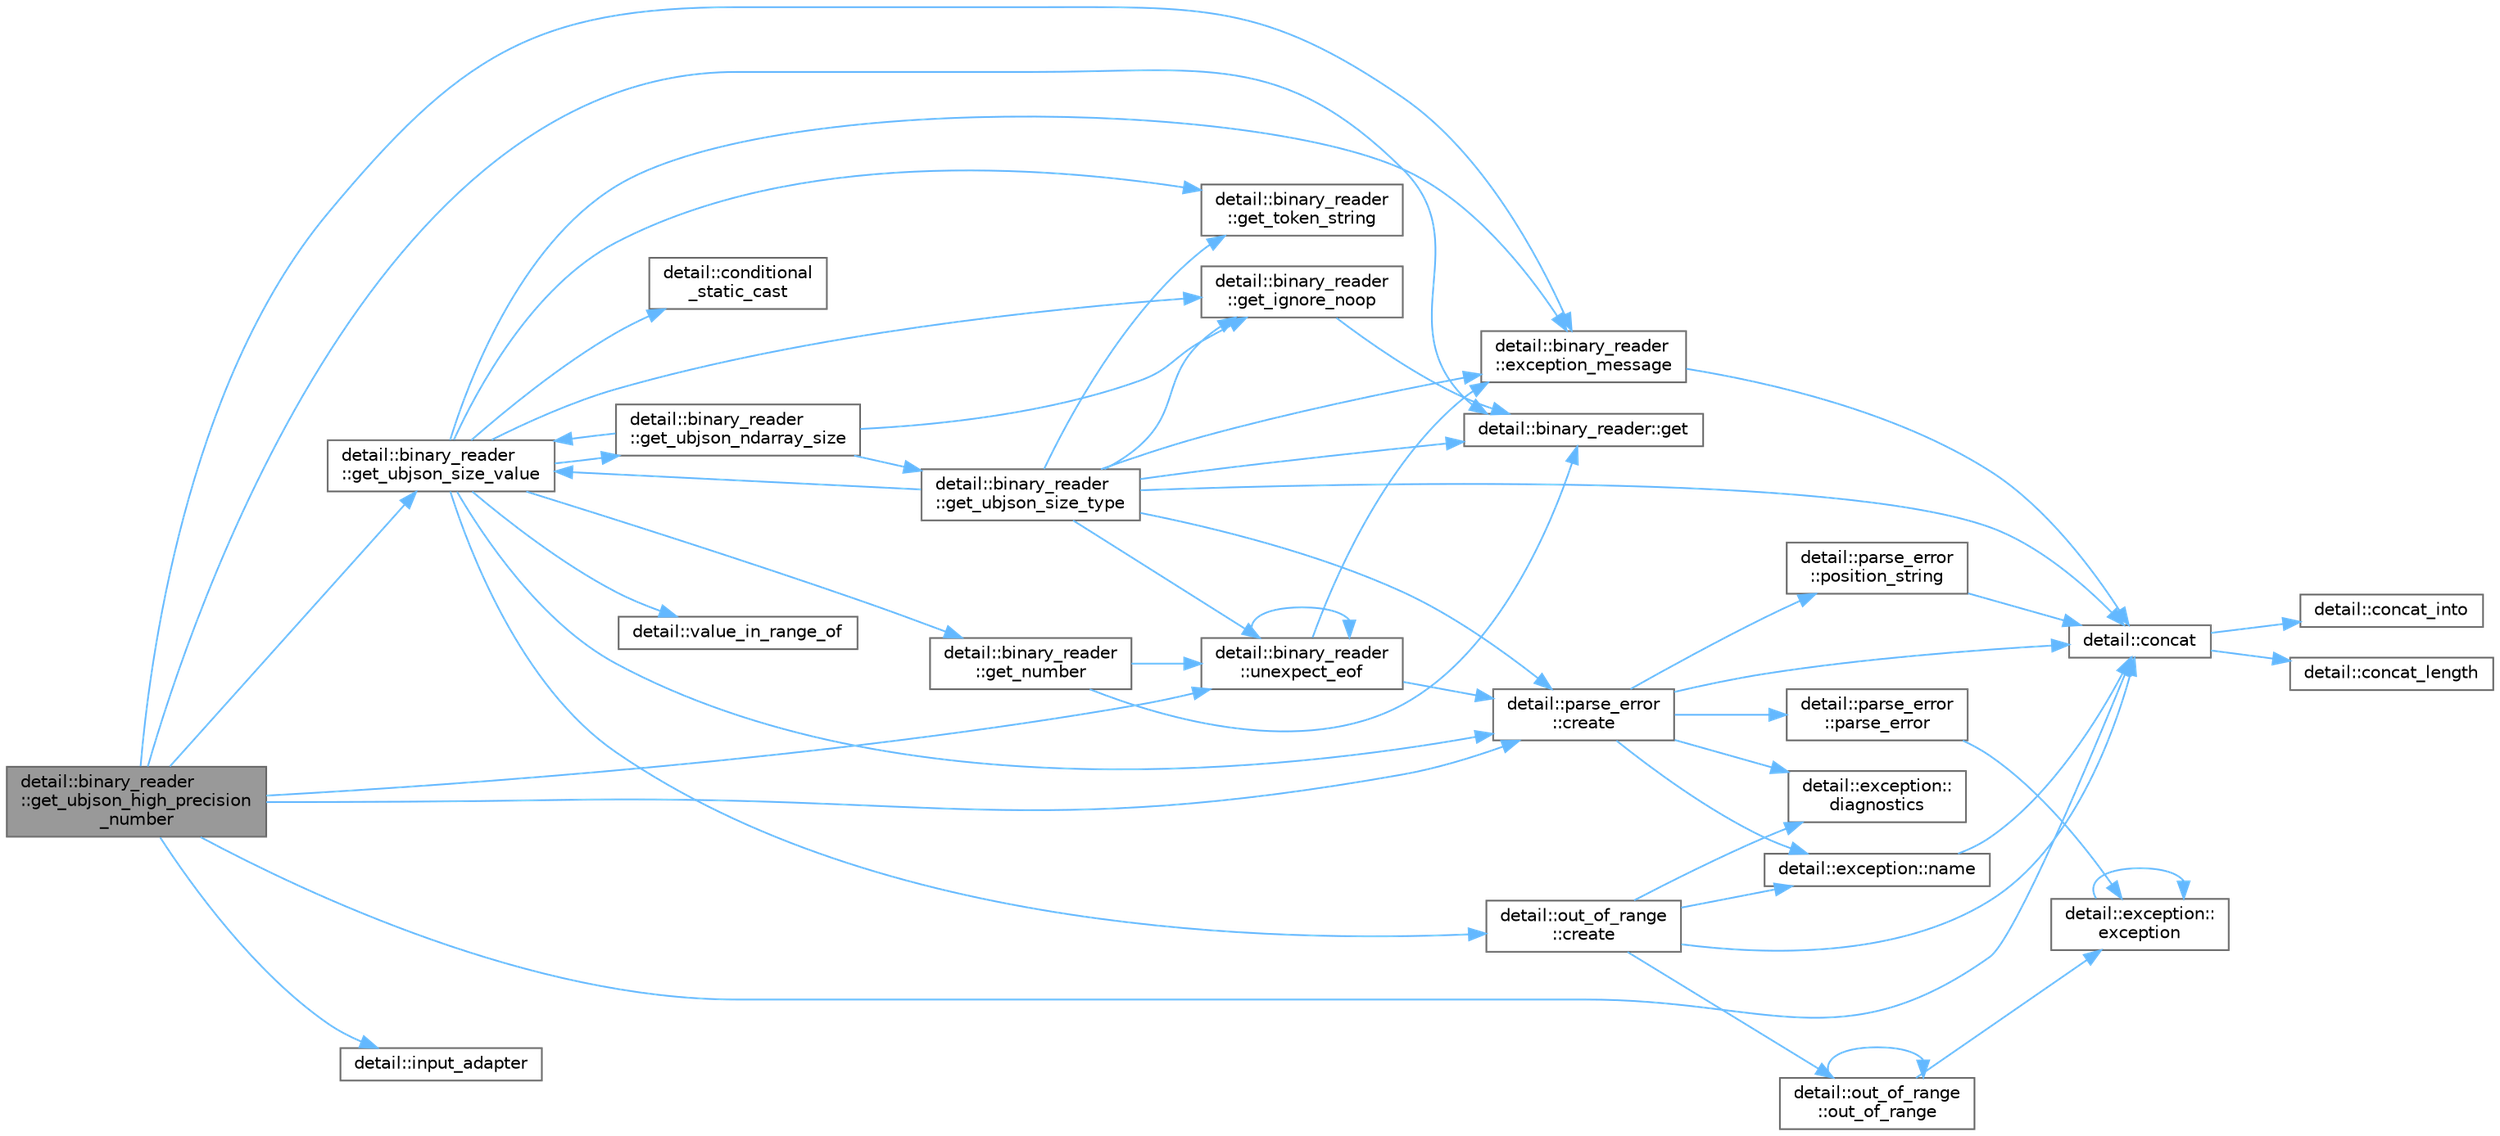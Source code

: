 digraph "detail::binary_reader::get_ubjson_high_precision_number"
{
 // LATEX_PDF_SIZE
  bgcolor="transparent";
  edge [fontname=Helvetica,fontsize=10,labelfontname=Helvetica,labelfontsize=10];
  node [fontname=Helvetica,fontsize=10,shape=box,height=0.2,width=0.4];
  rankdir="LR";
  Node1 [id="Node000001",label="detail::binary_reader\l::get_ubjson_high_precision\l_number",height=0.2,width=0.4,color="gray40", fillcolor="grey60", style="filled", fontcolor="black",tooltip=" "];
  Node1 -> Node2 [id="edge52_Node000001_Node000002",color="steelblue1",style="solid",tooltip=" "];
  Node2 [id="Node000002",label="detail::concat",height=0.2,width=0.4,color="grey40", fillcolor="white", style="filled",URL="$namespacedetail.html#a266fb3d4bf633ad6c506434cc91164da",tooltip=" "];
  Node2 -> Node3 [id="edge53_Node000002_Node000003",color="steelblue1",style="solid",tooltip=" "];
  Node3 [id="Node000003",label="detail::concat_into",height=0.2,width=0.4,color="grey40", fillcolor="white", style="filled",URL="$namespacedetail.html#a89f967b745cf8df11ba9d59f93d97753",tooltip=" "];
  Node2 -> Node4 [id="edge54_Node000002_Node000004",color="steelblue1",style="solid",tooltip=" "];
  Node4 [id="Node000004",label="detail::concat_length",height=0.2,width=0.4,color="grey40", fillcolor="white", style="filled",URL="$namespacedetail.html#ac185140ed8c8fcc07a302a890b714b0d",tooltip=" "];
  Node1 -> Node5 [id="edge55_Node000001_Node000005",color="steelblue1",style="solid",tooltip=" "];
  Node5 [id="Node000005",label="detail::parse_error\l::create",height=0.2,width=0.4,color="grey40", fillcolor="white", style="filled",URL="$classdetail_1_1parse__error.html#a07046ea9f33d28f120af188ed674d6df",tooltip="create a parse error exception"];
  Node5 -> Node2 [id="edge56_Node000005_Node000002",color="steelblue1",style="solid",tooltip=" "];
  Node5 -> Node6 [id="edge57_Node000005_Node000006",color="steelblue1",style="solid",tooltip=" "];
  Node6 [id="Node000006",label="detail::exception::\ldiagnostics",height=0.2,width=0.4,color="grey40", fillcolor="white", style="filled",URL="$classdetail_1_1exception.html#a6b4a786b5c1c25dd3edaceb1bf2d5120",tooltip=" "];
  Node5 -> Node7 [id="edge58_Node000005_Node000007",color="steelblue1",style="solid",tooltip=" "];
  Node7 [id="Node000007",label="detail::exception::name",height=0.2,width=0.4,color="grey40", fillcolor="white", style="filled",URL="$classdetail_1_1exception.html#a8f1eb56b9964c8dd84d89d0da98d883b",tooltip=" "];
  Node7 -> Node2 [id="edge59_Node000007_Node000002",color="steelblue1",style="solid",tooltip=" "];
  Node5 -> Node8 [id="edge60_Node000005_Node000008",color="steelblue1",style="solid",tooltip=" "];
  Node8 [id="Node000008",label="detail::parse_error\l::parse_error",height=0.2,width=0.4,color="grey40", fillcolor="white", style="filled",URL="$classdetail_1_1parse__error.html#a7703a00cc97c4590e56254b62b479ff5",tooltip=" "];
  Node8 -> Node9 [id="edge61_Node000008_Node000009",color="steelblue1",style="solid",tooltip=" "];
  Node9 [id="Node000009",label="detail::exception::\lexception",height=0.2,width=0.4,color="grey40", fillcolor="white", style="filled",URL="$classdetail_1_1exception.html#a528d6bc77e88490bbb84cde2222b7ff0",tooltip=" "];
  Node9 -> Node9 [id="edge62_Node000009_Node000009",color="steelblue1",style="solid",tooltip=" "];
  Node5 -> Node10 [id="edge63_Node000005_Node000010",color="steelblue1",style="solid",tooltip=" "];
  Node10 [id="Node000010",label="detail::parse_error\l::position_string",height=0.2,width=0.4,color="grey40", fillcolor="white", style="filled",URL="$classdetail_1_1parse__error.html#a19cdccb06cba79d7b4efc51f501ced8b",tooltip=" "];
  Node10 -> Node2 [id="edge64_Node000010_Node000002",color="steelblue1",style="solid",tooltip=" "];
  Node1 -> Node11 [id="edge65_Node000001_Node000011",color="steelblue1",style="solid",tooltip=" "];
  Node11 [id="Node000011",label="detail::binary_reader\l::exception_message",height=0.2,width=0.4,color="grey40", fillcolor="white", style="filled",URL="$classdetail_1_1binary__reader.html#a39c740811882a0023f6386858a5d5270",tooltip=" "];
  Node11 -> Node2 [id="edge66_Node000011_Node000002",color="steelblue1",style="solid",tooltip=" "];
  Node1 -> Node12 [id="edge67_Node000001_Node000012",color="steelblue1",style="solid",tooltip=" "];
  Node12 [id="Node000012",label="detail::binary_reader::get",height=0.2,width=0.4,color="grey40", fillcolor="white", style="filled",URL="$classdetail_1_1binary__reader.html#a9aeb80d0dd19032e1b2128b3f093a794",tooltip="get next character from the input"];
  Node1 -> Node13 [id="edge68_Node000001_Node000013",color="steelblue1",style="solid",tooltip=" "];
  Node13 [id="Node000013",label="detail::binary_reader\l::get_ubjson_size_value",height=0.2,width=0.4,color="grey40", fillcolor="white", style="filled",URL="$classdetail_1_1binary__reader.html#abcd1952c7d1c9f4b5f93da9f62e23320",tooltip=" "];
  Node13 -> Node14 [id="edge69_Node000013_Node000014",color="steelblue1",style="solid",tooltip=" "];
  Node14 [id="Node000014",label="detail::conditional\l_static_cast",height=0.2,width=0.4,color="grey40", fillcolor="white", style="filled",URL="$namespacedetail.html#a5d17f1d261bd9fec64c08343c9f809fc",tooltip=" "];
  Node13 -> Node15 [id="edge70_Node000013_Node000015",color="steelblue1",style="solid",tooltip=" "];
  Node15 [id="Node000015",label="detail::out_of_range\l::create",height=0.2,width=0.4,color="grey40", fillcolor="white", style="filled",URL="$classdetail_1_1out__of__range.html#a79ea0d3ec02a853629dc827e045ecff5",tooltip=" "];
  Node15 -> Node2 [id="edge71_Node000015_Node000002",color="steelblue1",style="solid",tooltip=" "];
  Node15 -> Node6 [id="edge72_Node000015_Node000006",color="steelblue1",style="solid",tooltip=" "];
  Node15 -> Node7 [id="edge73_Node000015_Node000007",color="steelblue1",style="solid",tooltip=" "];
  Node15 -> Node16 [id="edge74_Node000015_Node000016",color="steelblue1",style="solid",tooltip=" "];
  Node16 [id="Node000016",label="detail::out_of_range\l::out_of_range",height=0.2,width=0.4,color="grey40", fillcolor="white", style="filled",URL="$classdetail_1_1out__of__range.html#a5be01a3b83b50a3775c6978946be4a18",tooltip=" "];
  Node16 -> Node9 [id="edge75_Node000016_Node000009",color="steelblue1",style="solid",tooltip=" "];
  Node16 -> Node16 [id="edge76_Node000016_Node000016",color="steelblue1",style="solid",tooltip=" "];
  Node13 -> Node5 [id="edge77_Node000013_Node000005",color="steelblue1",style="solid",tooltip=" "];
  Node13 -> Node11 [id="edge78_Node000013_Node000011",color="steelblue1",style="solid",tooltip=" "];
  Node13 -> Node17 [id="edge79_Node000013_Node000017",color="steelblue1",style="solid",tooltip=" "];
  Node17 [id="Node000017",label="detail::binary_reader\l::get_ignore_noop",height=0.2,width=0.4,color="grey40", fillcolor="white", style="filled",URL="$classdetail_1_1binary__reader.html#a451f9cb2d990780be3b6ffea6223134b",tooltip=" "];
  Node17 -> Node12 [id="edge80_Node000017_Node000012",color="steelblue1",style="solid",tooltip=" "];
  Node13 -> Node18 [id="edge81_Node000013_Node000018",color="steelblue1",style="solid",tooltip=" "];
  Node18 [id="Node000018",label="detail::binary_reader\l::get_number",height=0.2,width=0.4,color="grey40", fillcolor="white", style="filled",URL="$classdetail_1_1binary__reader.html#a809c1fd4598b7d4cecaf93aaf1547205",tooltip=" "];
  Node18 -> Node12 [id="edge82_Node000018_Node000012",color="steelblue1",style="solid",tooltip=" "];
  Node18 -> Node19 [id="edge83_Node000018_Node000019",color="steelblue1",style="solid",tooltip=" "];
  Node19 [id="Node000019",label="detail::binary_reader\l::unexpect_eof",height=0.2,width=0.4,color="grey40", fillcolor="white", style="filled",URL="$classdetail_1_1binary__reader.html#a86d19cc231aae395395030fd8ae19fd5",tooltip=" "];
  Node19 -> Node5 [id="edge84_Node000019_Node000005",color="steelblue1",style="solid",tooltip=" "];
  Node19 -> Node11 [id="edge85_Node000019_Node000011",color="steelblue1",style="solid",tooltip=" "];
  Node19 -> Node19 [id="edge86_Node000019_Node000019",color="steelblue1",style="solid",tooltip=" "];
  Node13 -> Node20 [id="edge87_Node000013_Node000020",color="steelblue1",style="solid",tooltip=" "];
  Node20 [id="Node000020",label="detail::binary_reader\l::get_token_string",height=0.2,width=0.4,color="grey40", fillcolor="white", style="filled",URL="$classdetail_1_1binary__reader.html#a2ef89c65a295e23efa6d7363fafc84cc",tooltip=" "];
  Node13 -> Node21 [id="edge88_Node000013_Node000021",color="steelblue1",style="solid",tooltip=" "];
  Node21 [id="Node000021",label="detail::binary_reader\l::get_ubjson_ndarray_size",height=0.2,width=0.4,color="grey40", fillcolor="white", style="filled",URL="$classdetail_1_1binary__reader.html#a468f6555260ea65d96b91dfd6547f2d6",tooltip=" "];
  Node21 -> Node17 [id="edge89_Node000021_Node000017",color="steelblue1",style="solid",tooltip=" "];
  Node21 -> Node22 [id="edge90_Node000021_Node000022",color="steelblue1",style="solid",tooltip=" "];
  Node22 [id="Node000022",label="detail::binary_reader\l::get_ubjson_size_type",height=0.2,width=0.4,color="grey40", fillcolor="white", style="filled",URL="$classdetail_1_1binary__reader.html#a0380c1d2d3332eddf36105009ff8f9fb",tooltip="determine the type and size for a container"];
  Node22 -> Node2 [id="edge91_Node000022_Node000002",color="steelblue1",style="solid",tooltip=" "];
  Node22 -> Node5 [id="edge92_Node000022_Node000005",color="steelblue1",style="solid",tooltip=" "];
  Node22 -> Node11 [id="edge93_Node000022_Node000011",color="steelblue1",style="solid",tooltip=" "];
  Node22 -> Node12 [id="edge94_Node000022_Node000012",color="steelblue1",style="solid",tooltip=" "];
  Node22 -> Node17 [id="edge95_Node000022_Node000017",color="steelblue1",style="solid",tooltip=" "];
  Node22 -> Node20 [id="edge96_Node000022_Node000020",color="steelblue1",style="solid",tooltip=" "];
  Node22 -> Node13 [id="edge97_Node000022_Node000013",color="steelblue1",style="solid",tooltip=" "];
  Node22 -> Node19 [id="edge98_Node000022_Node000019",color="steelblue1",style="solid",tooltip=" "];
  Node21 -> Node13 [id="edge99_Node000021_Node000013",color="steelblue1",style="solid",tooltip=" "];
  Node13 -> Node23 [id="edge100_Node000013_Node000023",color="steelblue1",style="solid",tooltip=" "];
  Node23 [id="Node000023",label="detail::value_in_range_of",height=0.2,width=0.4,color="grey40", fillcolor="white", style="filled",URL="$namespacedetail.html#a8e7a4119c6c8e86cef8f1c904c8bf040",tooltip=" "];
  Node1 -> Node24 [id="edge101_Node000001_Node000024",color="steelblue1",style="solid",tooltip=" "];
  Node24 [id="Node000024",label="detail::input_adapter",height=0.2,width=0.4,color="grey40", fillcolor="white", style="filled",URL="$namespacedetail.html#aada1510d1b55ad2faf4a71c70cffb374",tooltip=" "];
  Node1 -> Node19 [id="edge102_Node000001_Node000019",color="steelblue1",style="solid",tooltip=" "];
}
